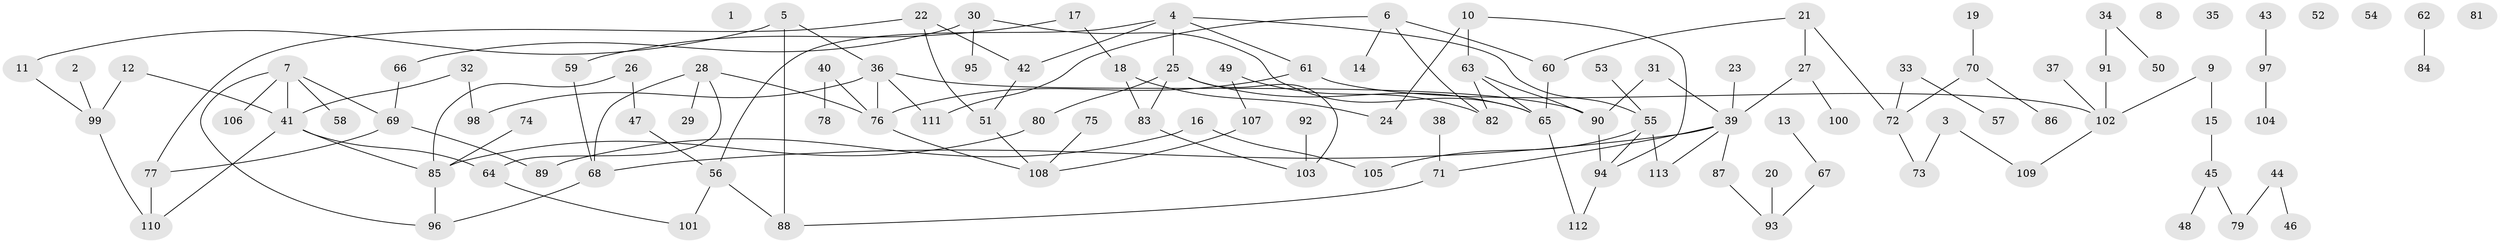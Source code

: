 // coarse degree distribution, {0: 0.09090909090909091, 1: 0.24675324675324675, 2: 0.2597402597402597, 6: 0.03896103896103896, 3: 0.18181818181818182, 4: 0.1038961038961039, 7: 0.025974025974025976, 8: 0.012987012987012988, 9: 0.012987012987012988, 5: 0.025974025974025976}
// Generated by graph-tools (version 1.1) at 2025/23/03/03/25 07:23:26]
// undirected, 113 vertices, 134 edges
graph export_dot {
graph [start="1"]
  node [color=gray90,style=filled];
  1;
  2;
  3;
  4;
  5;
  6;
  7;
  8;
  9;
  10;
  11;
  12;
  13;
  14;
  15;
  16;
  17;
  18;
  19;
  20;
  21;
  22;
  23;
  24;
  25;
  26;
  27;
  28;
  29;
  30;
  31;
  32;
  33;
  34;
  35;
  36;
  37;
  38;
  39;
  40;
  41;
  42;
  43;
  44;
  45;
  46;
  47;
  48;
  49;
  50;
  51;
  52;
  53;
  54;
  55;
  56;
  57;
  58;
  59;
  60;
  61;
  62;
  63;
  64;
  65;
  66;
  67;
  68;
  69;
  70;
  71;
  72;
  73;
  74;
  75;
  76;
  77;
  78;
  79;
  80;
  81;
  82;
  83;
  84;
  85;
  86;
  87;
  88;
  89;
  90;
  91;
  92;
  93;
  94;
  95;
  96;
  97;
  98;
  99;
  100;
  101;
  102;
  103;
  104;
  105;
  106;
  107;
  108;
  109;
  110;
  111;
  112;
  113;
  2 -- 99;
  3 -- 73;
  3 -- 109;
  4 -- 25;
  4 -- 42;
  4 -- 55;
  4 -- 56;
  4 -- 61;
  5 -- 11;
  5 -- 36;
  5 -- 88;
  6 -- 14;
  6 -- 60;
  6 -- 82;
  6 -- 111;
  7 -- 41;
  7 -- 58;
  7 -- 69;
  7 -- 96;
  7 -- 106;
  9 -- 15;
  9 -- 102;
  10 -- 24;
  10 -- 63;
  10 -- 94;
  11 -- 99;
  12 -- 41;
  12 -- 99;
  13 -- 67;
  15 -- 45;
  16 -- 89;
  16 -- 105;
  17 -- 18;
  17 -- 59;
  18 -- 24;
  18 -- 83;
  19 -- 70;
  20 -- 93;
  21 -- 27;
  21 -- 60;
  21 -- 72;
  22 -- 42;
  22 -- 51;
  22 -- 77;
  23 -- 39;
  25 -- 65;
  25 -- 80;
  25 -- 83;
  25 -- 103;
  26 -- 47;
  26 -- 85;
  27 -- 39;
  27 -- 100;
  28 -- 29;
  28 -- 64;
  28 -- 68;
  28 -- 76;
  30 -- 65;
  30 -- 66;
  30 -- 95;
  31 -- 39;
  31 -- 90;
  32 -- 41;
  32 -- 98;
  33 -- 57;
  33 -- 72;
  34 -- 50;
  34 -- 91;
  36 -- 76;
  36 -- 90;
  36 -- 98;
  36 -- 111;
  37 -- 102;
  38 -- 71;
  39 -- 68;
  39 -- 71;
  39 -- 87;
  39 -- 113;
  40 -- 76;
  40 -- 78;
  41 -- 64;
  41 -- 85;
  41 -- 110;
  42 -- 51;
  43 -- 97;
  44 -- 46;
  44 -- 79;
  45 -- 48;
  45 -- 79;
  47 -- 56;
  49 -- 82;
  49 -- 107;
  51 -- 108;
  53 -- 55;
  55 -- 94;
  55 -- 105;
  55 -- 113;
  56 -- 88;
  56 -- 101;
  59 -- 68;
  60 -- 65;
  61 -- 76;
  61 -- 102;
  62 -- 84;
  63 -- 65;
  63 -- 82;
  63 -- 90;
  64 -- 101;
  65 -- 112;
  66 -- 69;
  67 -- 93;
  68 -- 96;
  69 -- 77;
  69 -- 89;
  70 -- 72;
  70 -- 86;
  71 -- 88;
  72 -- 73;
  74 -- 85;
  75 -- 108;
  76 -- 108;
  77 -- 110;
  80 -- 85;
  83 -- 103;
  85 -- 96;
  87 -- 93;
  90 -- 94;
  91 -- 102;
  92 -- 103;
  94 -- 112;
  97 -- 104;
  99 -- 110;
  102 -- 109;
  107 -- 108;
}
